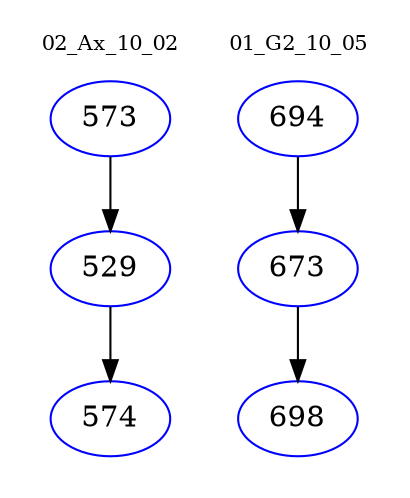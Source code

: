 digraph{
subgraph cluster_0 {
color = white
label = "02_Ax_10_02";
fontsize=10;
T0_573 [label="573", color="blue"]
T0_573 -> T0_529 [color="black"]
T0_529 [label="529", color="blue"]
T0_529 -> T0_574 [color="black"]
T0_574 [label="574", color="blue"]
}
subgraph cluster_1 {
color = white
label = "01_G2_10_05";
fontsize=10;
T1_694 [label="694", color="blue"]
T1_694 -> T1_673 [color="black"]
T1_673 [label="673", color="blue"]
T1_673 -> T1_698 [color="black"]
T1_698 [label="698", color="blue"]
}
}
